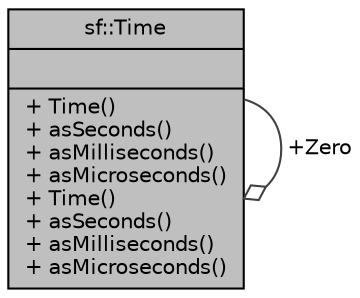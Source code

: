 digraph "sf::Time"
{
 // LATEX_PDF_SIZE
  edge [fontname="Helvetica",fontsize="10",labelfontname="Helvetica",labelfontsize="10"];
  node [fontname="Helvetica",fontsize="10",shape=record];
  Node1 [label="{sf::Time\n||+ Time()\l+ asSeconds()\l+ asMilliseconds()\l+ asMicroseconds()\l+ Time()\l+ asSeconds()\l+ asMilliseconds()\l+ asMicroseconds()\l}",height=0.2,width=0.4,color="black", fillcolor="grey75", style="filled", fontcolor="black",tooltip="Represents a time value."];
  Node1 -> Node1 [color="grey25",fontsize="10",style="solid",label=" +Zero" ,arrowhead="odiamond",fontname="Helvetica"];
}
